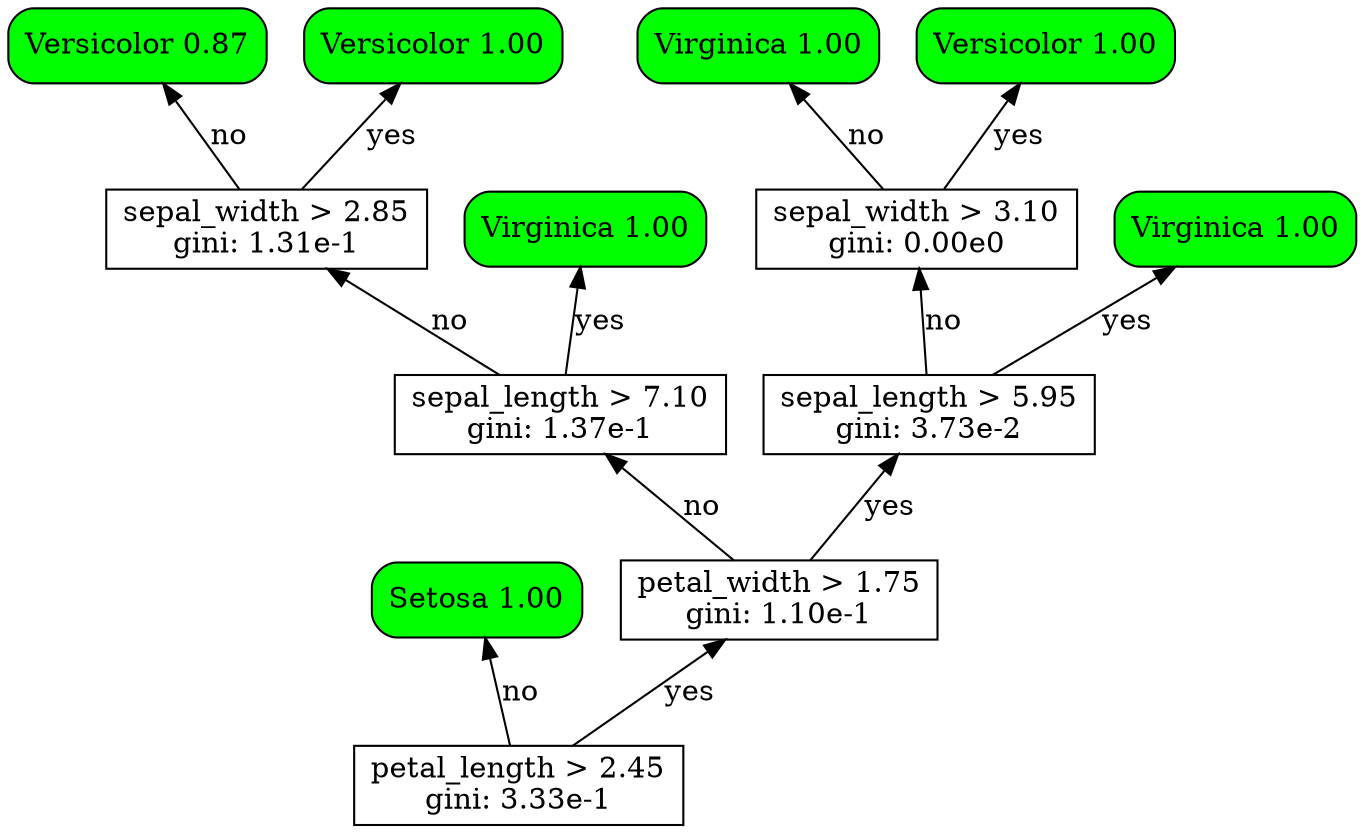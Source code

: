 digraph {
rankdir = BT;
subgraph{
node1 [label="petal_length > 2.45\ngini: 3.33e-1", shape="box"];
node3 [label="Setosa 1.00", shape="box", style="rounded,filled", fillcolor="green"];
node2 [label="petal_width > 1.75\ngini: 1.10e-1", shape="box"];
node5 [label="sepal_length > 7.10\ngini: 1.37e-1", shape="box"];
node11 [label="sepal_width > 2.85\ngini: 1.31e-1", shape="box"];
node23 [label="Versicolor 0.87", shape="box", style="rounded,filled", fillcolor="green"];
node22 [label="Versicolor 1.00", shape="box", style="rounded,filled", fillcolor="green"];
node10 [label="Virginica 1.00", shape="box", style="rounded,filled", fillcolor="green"];
node4 [label="sepal_length > 5.95\ngini: 3.73e-2", shape="box"];
node9 [label="sepal_width > 3.10\ngini: 0.00e0", shape="box"];
node19 [label="Virginica 1.00", shape="box", style="rounded,filled", fillcolor="green"];
node18 [label="Versicolor 1.00", shape="box", style="rounded,filled", fillcolor="green"];
node8 [label="Virginica 1.00", shape="box", style="rounded,filled", fillcolor="green"];
node1 -> node3 [label="no"]
node1 -> node2 [label="yes"]
node2 -> node5 [label="no"]
node5 -> node11 [label="no"]
node11 -> node23 [label="no"]
node11 -> node22 [label="yes"]
node5 -> node10 [label="yes"]
node2 -> node4 [label="yes"]
node4 -> node9 [label="no"]
node9 -> node19 [label="no"]
node9 -> node18 [label="yes"]
node4 -> node8 [label="yes"]
{rank = same; node1;}
{rank = same; node3; node2;}
{rank = same; node5; node4;}
{rank = same; node11; node10; node9; node8;}
{rank = same; node23; node22; node19; node18;}
}
}